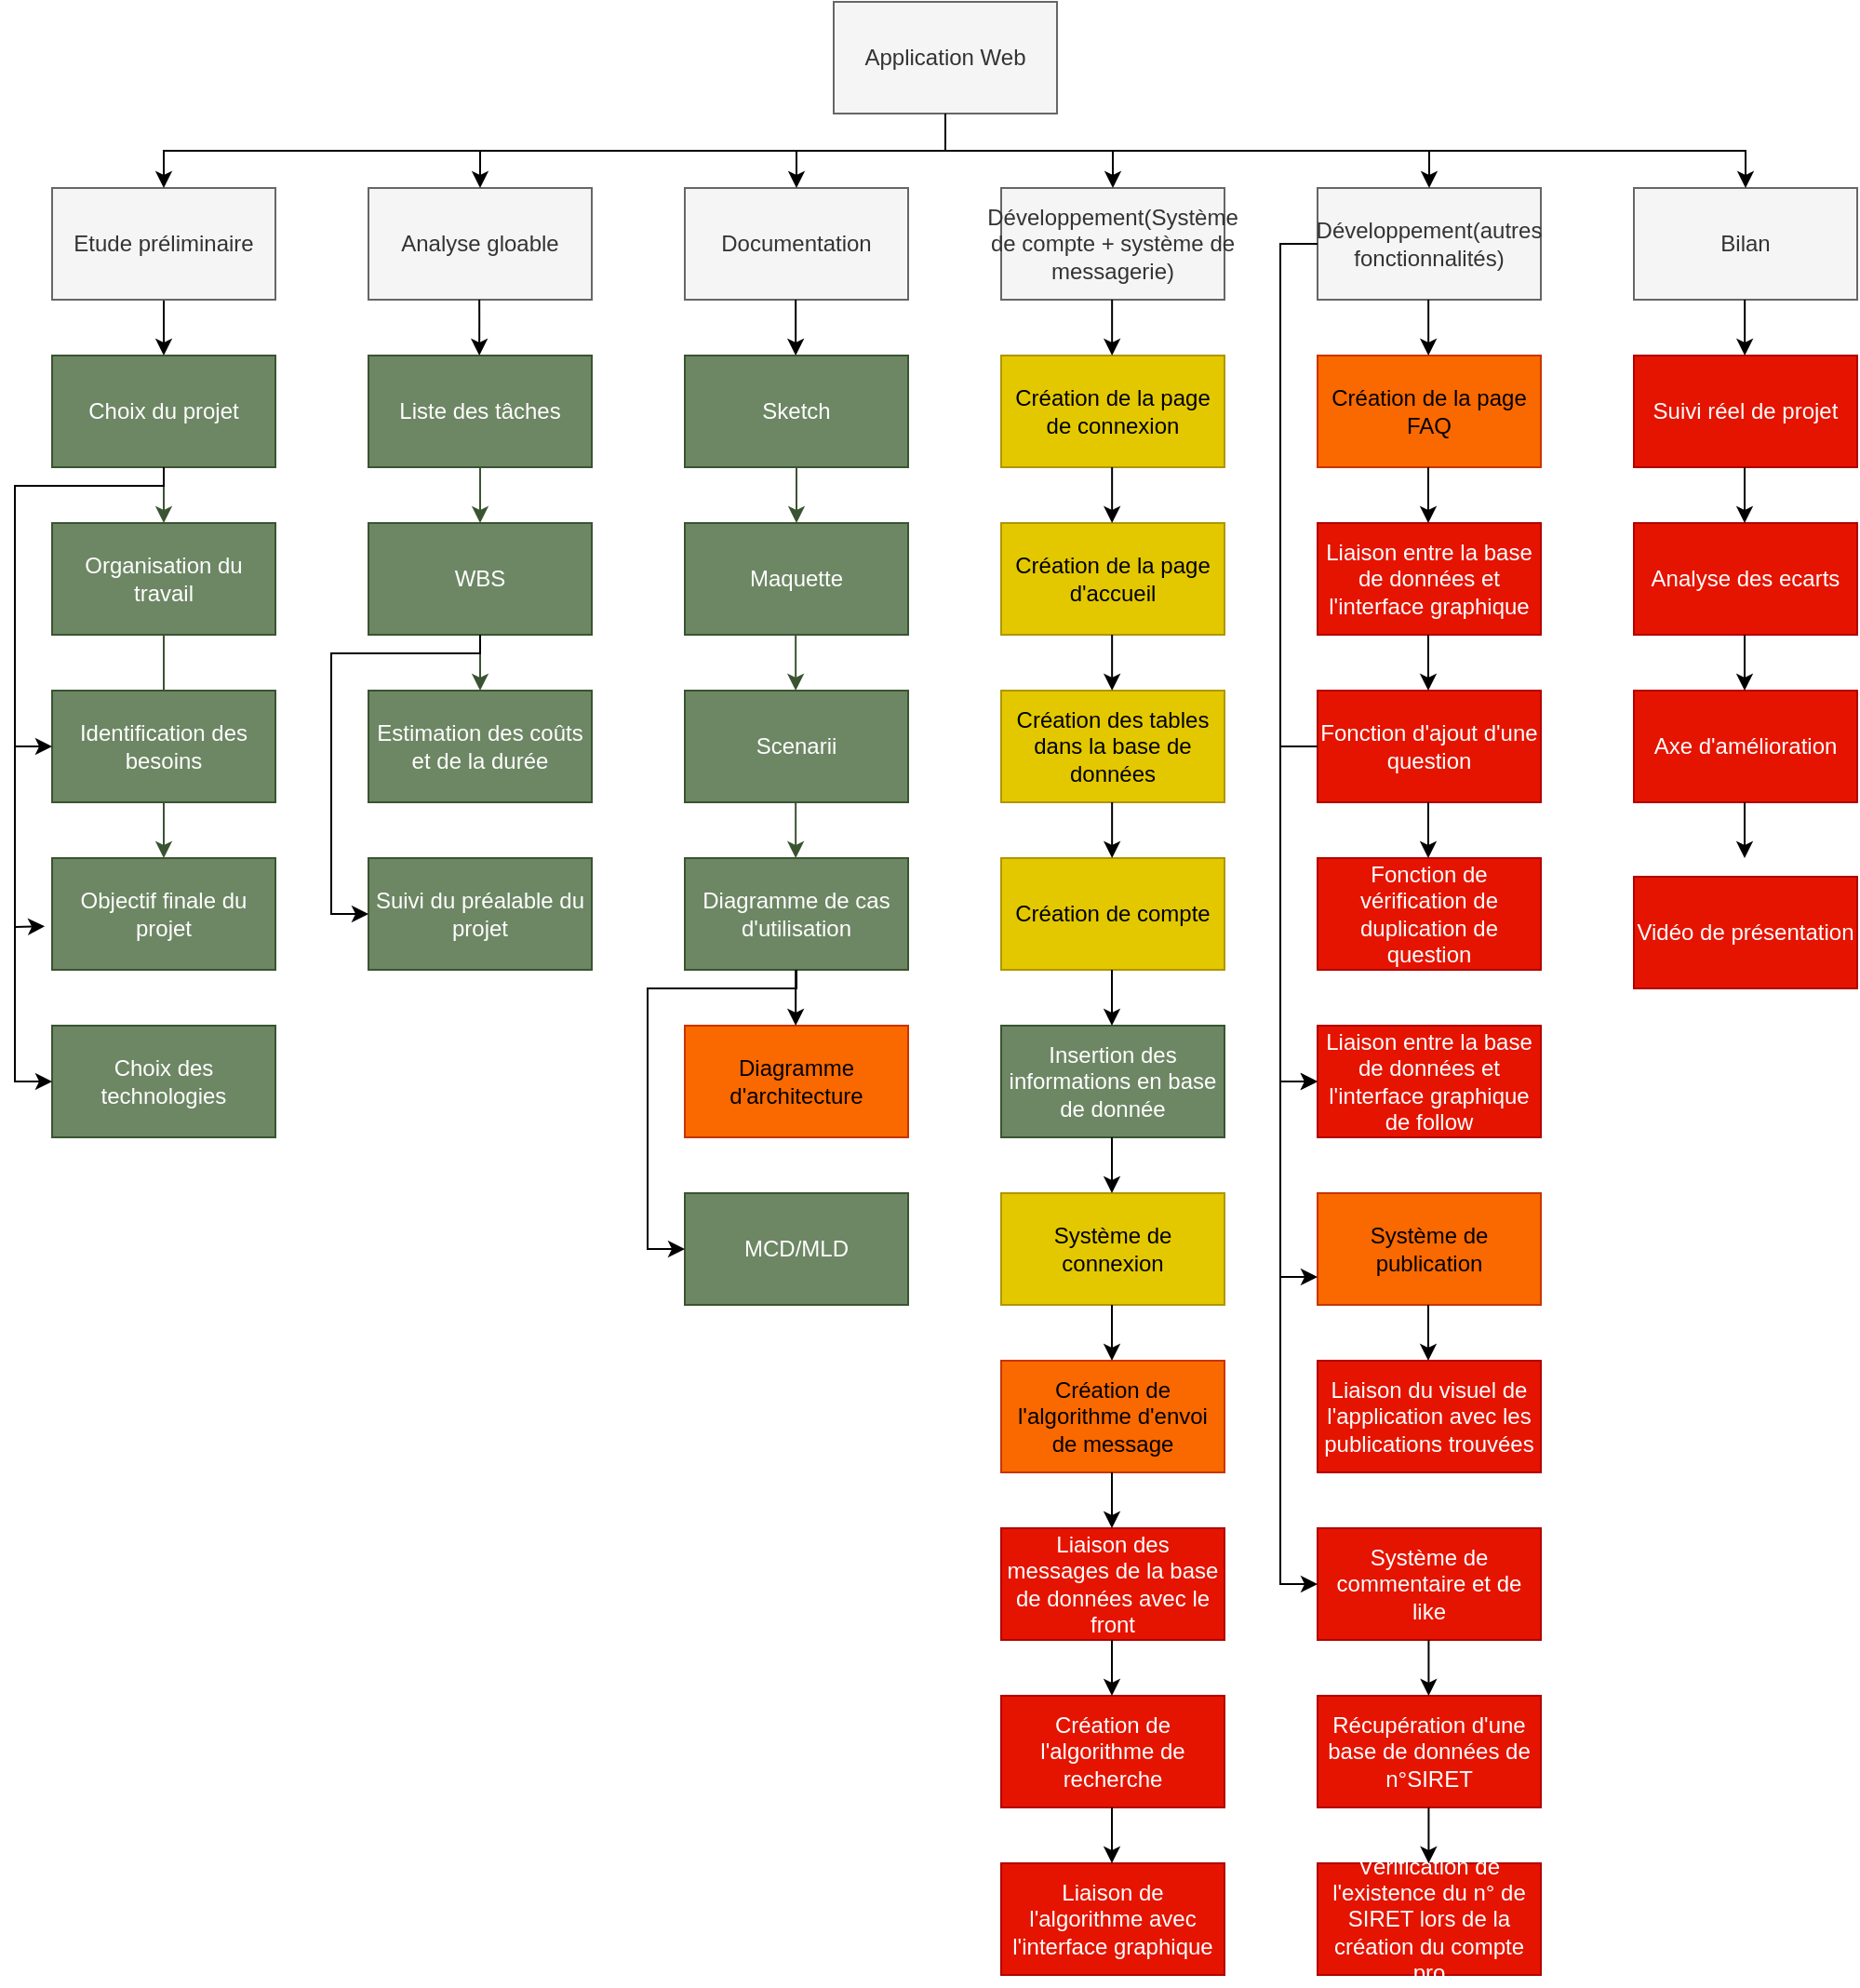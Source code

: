 <mxfile version="20.6.0" type="device"><diagram id="wWq-bHQcgzSplDtZk6H-" name="Page-1"><mxGraphModel dx="2453" dy="889" grid="1" gridSize="10" guides="1" tooltips="1" connect="1" arrows="1" fold="1" page="1" pageScale="1" pageWidth="827" pageHeight="1169" math="0" shadow="0"><root><mxCell id="0"/><mxCell id="1" parent="0"/><mxCell id="JSMmNQ_x6wcIldQpC4yS-1" value="Application Web" style="rounded=0;whiteSpace=wrap;html=1;fillColor=#f5f5f5;fontColor=#333333;strokeColor=#666666;" vertex="1" parent="1"><mxGeometry x="440" y="10" width="120" height="60" as="geometry"/></mxCell><mxCell id="JSMmNQ_x6wcIldQpC4yS-61" style="edgeStyle=orthogonalEdgeStyle;rounded=0;orthogonalLoop=1;jettySize=auto;html=1;exitX=0.5;exitY=1;exitDx=0;exitDy=0;entryX=0.5;entryY=0;entryDx=0;entryDy=0;" edge="1" parent="1" source="JSMmNQ_x6wcIldQpC4yS-2" target="JSMmNQ_x6wcIldQpC4yS-8"><mxGeometry relative="1" as="geometry"/></mxCell><mxCell id="JSMmNQ_x6wcIldQpC4yS-2" value="Etude préliminaire" style="rounded=0;whiteSpace=wrap;html=1;fillColor=#f5f5f5;fontColor=#333333;strokeColor=#666666;" vertex="1" parent="1"><mxGeometry x="20" y="110" width="120" height="60" as="geometry"/></mxCell><mxCell id="JSMmNQ_x6wcIldQpC4yS-3" value="Analyse gloable" style="rounded=0;whiteSpace=wrap;html=1;fillColor=#f5f5f5;fontColor=#333333;strokeColor=#666666;" vertex="1" parent="1"><mxGeometry x="190" y="110" width="120" height="60" as="geometry"/></mxCell><mxCell id="JSMmNQ_x6wcIldQpC4yS-4" value="Documentation" style="rounded=0;whiteSpace=wrap;html=1;fillColor=#f5f5f5;fontColor=#333333;strokeColor=#666666;" vertex="1" parent="1"><mxGeometry x="360" y="110" width="120" height="60" as="geometry"/></mxCell><mxCell id="JSMmNQ_x6wcIldQpC4yS-5" value="Bilan" style="rounded=0;whiteSpace=wrap;html=1;fillColor=#f5f5f5;fontColor=#333333;strokeColor=#666666;" vertex="1" parent="1"><mxGeometry x="870" y="110" width="120" height="60" as="geometry"/></mxCell><mxCell id="JSMmNQ_x6wcIldQpC4yS-6" value="Développement(Système de compte + système de messagerie)" style="rounded=0;whiteSpace=wrap;html=1;fillColor=#f5f5f5;fontColor=#333333;strokeColor=#666666;" vertex="1" parent="1"><mxGeometry x="530" y="110" width="120" height="60" as="geometry"/></mxCell><mxCell id="JSMmNQ_x6wcIldQpC4yS-7" value="Développement(autres fonctionnalités)" style="rounded=0;whiteSpace=wrap;html=1;fillColor=#f5f5f5;fontColor=#333333;strokeColor=#666666;" vertex="1" parent="1"><mxGeometry x="700" y="110" width="120" height="60" as="geometry"/></mxCell><mxCell id="JSMmNQ_x6wcIldQpC4yS-71" style="edgeStyle=orthogonalEdgeStyle;rounded=0;orthogonalLoop=1;jettySize=auto;html=1;entryX=0.5;entryY=0;entryDx=0;entryDy=0;fillColor=#6d8764;strokeColor=#3A5431;" edge="1" parent="1" source="JSMmNQ_x6wcIldQpC4yS-8" target="JSMmNQ_x6wcIldQpC4yS-9"><mxGeometry relative="1" as="geometry"><Array as="points"><mxPoint x="80" y="280"/><mxPoint x="80" y="280"/></Array></mxGeometry></mxCell><mxCell id="JSMmNQ_x6wcIldQpC4yS-8" value="Choix du projet" style="rounded=0;whiteSpace=wrap;html=1;fillColor=#6d8764;strokeColor=#3A5431;fontColor=#ffffff;" vertex="1" parent="1"><mxGeometry x="20" y="200" width="120" height="60" as="geometry"/></mxCell><mxCell id="JSMmNQ_x6wcIldQpC4yS-116" value="" style="edgeStyle=orthogonalEdgeStyle;rounded=0;orthogonalLoop=1;jettySize=auto;html=1;fillColor=#6d8764;strokeColor=#3A5431;" edge="1" parent="1" source="JSMmNQ_x6wcIldQpC4yS-9" target="JSMmNQ_x6wcIldQpC4yS-11"><mxGeometry relative="1" as="geometry"/></mxCell><mxCell id="JSMmNQ_x6wcIldQpC4yS-9" value="Organisation du travail" style="rounded=0;whiteSpace=wrap;html=1;fillColor=#6d8764;strokeColor=#3A5431;fontColor=#ffffff;" vertex="1" parent="1"><mxGeometry x="20" y="290" width="120" height="60" as="geometry"/></mxCell><mxCell id="JSMmNQ_x6wcIldQpC4yS-10" value="Identification des besoins" style="rounded=0;whiteSpace=wrap;html=1;fillColor=#6d8764;strokeColor=#3A5431;fontColor=#ffffff;" vertex="1" parent="1"><mxGeometry x="20" y="380" width="120" height="60" as="geometry"/></mxCell><mxCell id="JSMmNQ_x6wcIldQpC4yS-11" value="Objectif finale du projet" style="rounded=0;whiteSpace=wrap;html=1;fillColor=#6d8764;strokeColor=#3A5431;fontColor=#ffffff;" vertex="1" parent="1"><mxGeometry x="20" y="470" width="120" height="60" as="geometry"/></mxCell><mxCell id="JSMmNQ_x6wcIldQpC4yS-12" value="Choix des technologies" style="rounded=0;whiteSpace=wrap;html=1;fillColor=#6d8764;strokeColor=#3A5431;fontColor=#ffffff;" vertex="1" parent="1"><mxGeometry x="20" y="560" width="120" height="60" as="geometry"/></mxCell><mxCell id="JSMmNQ_x6wcIldQpC4yS-13" value="Liste des tâches" style="rounded=0;whiteSpace=wrap;html=1;fillColor=#6d8764;strokeColor=#3A5431;fontColor=#ffffff;" vertex="1" parent="1"><mxGeometry x="190" y="200" width="120" height="60" as="geometry"/></mxCell><mxCell id="JSMmNQ_x6wcIldQpC4yS-14" value="WBS" style="rounded=0;whiteSpace=wrap;html=1;fillColor=#6d8764;strokeColor=#3A5431;fontColor=#ffffff;" vertex="1" parent="1"><mxGeometry x="190" y="290" width="120" height="60" as="geometry"/></mxCell><mxCell id="JSMmNQ_x6wcIldQpC4yS-15" value="Estimation des coûts et de la durée" style="rounded=0;whiteSpace=wrap;html=1;fillColor=#6d8764;strokeColor=#3A5431;fontColor=#ffffff;" vertex="1" parent="1"><mxGeometry x="190" y="380" width="120" height="60" as="geometry"/></mxCell><mxCell id="JSMmNQ_x6wcIldQpC4yS-16" value="Suivi du préalable du projet" style="rounded=0;whiteSpace=wrap;html=1;fillColor=#6d8764;strokeColor=#3A5431;fontColor=#ffffff;" vertex="1" parent="1"><mxGeometry x="190" y="470" width="120" height="60" as="geometry"/></mxCell><mxCell id="JSMmNQ_x6wcIldQpC4yS-18" value="" style="endArrow=classic;html=1;rounded=0;exitX=0.5;exitY=1;exitDx=0;exitDy=0;entryX=0.5;entryY=0;entryDx=0;entryDy=0;" edge="1" parent="1" source="JSMmNQ_x6wcIldQpC4yS-1" target="JSMmNQ_x6wcIldQpC4yS-4"><mxGeometry width="50" height="50" relative="1" as="geometry"><mxPoint x="520" y="390" as="sourcePoint"/><mxPoint x="570" y="340" as="targetPoint"/><Array as="points"><mxPoint x="500" y="90"/><mxPoint x="420" y="90"/></Array></mxGeometry></mxCell><mxCell id="JSMmNQ_x6wcIldQpC4yS-19" value="Sketch" style="rounded=0;whiteSpace=wrap;html=1;fillColor=#6d8764;strokeColor=#3A5431;fontColor=#ffffff;" vertex="1" parent="1"><mxGeometry x="360" y="200" width="120" height="60" as="geometry"/></mxCell><mxCell id="JSMmNQ_x6wcIldQpC4yS-20" value="Maquette" style="rounded=0;whiteSpace=wrap;html=1;fillColor=#6d8764;strokeColor=#3A5431;fontColor=#ffffff;" vertex="1" parent="1"><mxGeometry x="360" y="290" width="120" height="60" as="geometry"/></mxCell><mxCell id="JSMmNQ_x6wcIldQpC4yS-21" value="Scenarii" style="rounded=0;whiteSpace=wrap;html=1;fillColor=#6d8764;strokeColor=#3A5431;fontColor=#ffffff;" vertex="1" parent="1"><mxGeometry x="360" y="380" width="120" height="60" as="geometry"/></mxCell><mxCell id="JSMmNQ_x6wcIldQpC4yS-22" value="Diagramme de cas d'utilisation" style="rounded=0;whiteSpace=wrap;html=1;fillColor=#6d8764;strokeColor=#3A5431;fontColor=#ffffff;" vertex="1" parent="1"><mxGeometry x="360" y="470" width="120" height="60" as="geometry"/></mxCell><mxCell id="JSMmNQ_x6wcIldQpC4yS-23" value="Diagramme d'architecture" style="rounded=0;whiteSpace=wrap;html=1;fillColor=#fa6800;strokeColor=#C73500;fontColor=#000000;" vertex="1" parent="1"><mxGeometry x="360" y="560" width="120" height="60" as="geometry"/></mxCell><mxCell id="JSMmNQ_x6wcIldQpC4yS-24" value="MCD/MLD" style="rounded=0;whiteSpace=wrap;html=1;fillColor=#6d8764;strokeColor=#3A5431;fontColor=#ffffff;" vertex="1" parent="1"><mxGeometry x="360" y="650" width="120" height="60" as="geometry"/></mxCell><mxCell id="JSMmNQ_x6wcIldQpC4yS-29" value="Création de la page de connexion" style="rounded=0;whiteSpace=wrap;html=1;fillColor=#e3c800;strokeColor=#B09500;fontColor=#000000;" vertex="1" parent="1"><mxGeometry x="530" y="200" width="120" height="60" as="geometry"/></mxCell><mxCell id="JSMmNQ_x6wcIldQpC4yS-30" value="Création de la page d'accueil" style="rounded=0;whiteSpace=wrap;html=1;fillColor=#e3c800;strokeColor=#B09500;fontColor=#000000;" vertex="1" parent="1"><mxGeometry x="530" y="290" width="120" height="60" as="geometry"/></mxCell><mxCell id="JSMmNQ_x6wcIldQpC4yS-31" value="Création des tables dans la base de données" style="rounded=0;whiteSpace=wrap;html=1;fillColor=#e3c800;strokeColor=#B09500;fontColor=#000000;" vertex="1" parent="1"><mxGeometry x="530" y="380" width="120" height="60" as="geometry"/></mxCell><mxCell id="JSMmNQ_x6wcIldQpC4yS-32" value="Création de compte" style="rounded=0;whiteSpace=wrap;html=1;fillColor=#e3c800;strokeColor=#B09500;fontColor=#000000;" vertex="1" parent="1"><mxGeometry x="530" y="470" width="120" height="60" as="geometry"/></mxCell><mxCell id="JSMmNQ_x6wcIldQpC4yS-33" value="Insertion des informations en base de donnée" style="rounded=0;whiteSpace=wrap;html=1;fillColor=#6d8764;strokeColor=#3A5431;fontColor=#ffffff;" vertex="1" parent="1"><mxGeometry x="530" y="560" width="120" height="60" as="geometry"/></mxCell><mxCell id="JSMmNQ_x6wcIldQpC4yS-34" value="Création de la page FAQ" style="rounded=0;whiteSpace=wrap;html=1;fillColor=#fa6800;strokeColor=#C73500;fontColor=#000000;" vertex="1" parent="1"><mxGeometry x="700" y="200" width="120" height="60" as="geometry"/></mxCell><mxCell id="JSMmNQ_x6wcIldQpC4yS-35" value="Liaison entre la base de données et l'interface graphique" style="rounded=0;whiteSpace=wrap;html=1;fillColor=#e51400;strokeColor=#B20000;fontColor=#ffffff;" vertex="1" parent="1"><mxGeometry x="700" y="290" width="120" height="60" as="geometry"/></mxCell><mxCell id="JSMmNQ_x6wcIldQpC4yS-36" value="Fonction d'ajout d'une question" style="rounded=0;whiteSpace=wrap;html=1;fillColor=#e51400;strokeColor=#B20000;fontColor=#ffffff;" vertex="1" parent="1"><mxGeometry x="700" y="380" width="120" height="60" as="geometry"/></mxCell><mxCell id="JSMmNQ_x6wcIldQpC4yS-37" value="Fonction de vérification de duplication de question" style="rounded=0;whiteSpace=wrap;html=1;fillColor=#e51400;strokeColor=#B20000;fontColor=#ffffff;" vertex="1" parent="1"><mxGeometry x="700" y="470" width="120" height="60" as="geometry"/></mxCell><mxCell id="JSMmNQ_x6wcIldQpC4yS-38" value="Liaison entre la base de données et l'interface graphique de follow" style="rounded=0;whiteSpace=wrap;html=1;fillColor=#e51400;strokeColor=#B20000;fontColor=#ffffff;" vertex="1" parent="1"><mxGeometry x="700" y="560" width="120" height="60" as="geometry"/></mxCell><mxCell id="JSMmNQ_x6wcIldQpC4yS-39" value="Suivi réel de projet" style="rounded=0;whiteSpace=wrap;html=1;fillColor=#e51400;strokeColor=#B20000;fontColor=#ffffff;" vertex="1" parent="1"><mxGeometry x="870" y="200" width="120" height="60" as="geometry"/></mxCell><mxCell id="JSMmNQ_x6wcIldQpC4yS-40" value="Analyse des ecarts" style="rounded=0;whiteSpace=wrap;html=1;fillColor=#e51400;strokeColor=#B20000;fontColor=#ffffff;" vertex="1" parent="1"><mxGeometry x="870" y="290" width="120" height="60" as="geometry"/></mxCell><mxCell id="JSMmNQ_x6wcIldQpC4yS-41" value="Axe d'amélioration" style="rounded=0;whiteSpace=wrap;html=1;fillColor=#e51400;strokeColor=#B20000;fontColor=#ffffff;" vertex="1" parent="1"><mxGeometry x="870" y="380" width="120" height="60" as="geometry"/></mxCell><mxCell id="JSMmNQ_x6wcIldQpC4yS-42" value="Vidéo de présentation" style="rounded=0;whiteSpace=wrap;html=1;fillColor=#e51400;strokeColor=#B20000;fontColor=#ffffff;" vertex="1" parent="1"><mxGeometry x="870" y="480" width="120" height="60" as="geometry"/></mxCell><mxCell id="JSMmNQ_x6wcIldQpC4yS-44" value="Système de connexion" style="rounded=0;whiteSpace=wrap;html=1;fillColor=#e3c800;fontColor=#000000;strokeColor=#B09500;" vertex="1" parent="1"><mxGeometry x="530" y="650" width="120" height="60" as="geometry"/></mxCell><mxCell id="JSMmNQ_x6wcIldQpC4yS-45" value="Création de l'algorithme d'envoi de message" style="rounded=0;whiteSpace=wrap;html=1;fillColor=#fa6800;strokeColor=#C73500;fontColor=#000000;" vertex="1" parent="1"><mxGeometry x="530" y="740" width="120" height="60" as="geometry"/></mxCell><mxCell id="JSMmNQ_x6wcIldQpC4yS-47" value="Liaison des messages de la base de données avec le front" style="rounded=0;whiteSpace=wrap;html=1;fillColor=#e51400;strokeColor=#B20000;fontColor=#ffffff;" vertex="1" parent="1"><mxGeometry x="530" y="830" width="120" height="60" as="geometry"/></mxCell><mxCell id="JSMmNQ_x6wcIldQpC4yS-48" value="Création de l'algorithme de recherche" style="rounded=0;whiteSpace=wrap;html=1;fillColor=#e51400;strokeColor=#B20000;fontColor=#ffffff;" vertex="1" parent="1"><mxGeometry x="530" y="920" width="120" height="60" as="geometry"/></mxCell><mxCell id="JSMmNQ_x6wcIldQpC4yS-49" value="Liaison de l'algorithme avec l'interface graphique" style="rounded=0;whiteSpace=wrap;html=1;fillColor=#e51400;strokeColor=#B20000;fontColor=#ffffff;" vertex="1" parent="1"><mxGeometry x="530" y="1010" width="120" height="60" as="geometry"/></mxCell><mxCell id="JSMmNQ_x6wcIldQpC4yS-50" value="Système de publication" style="rounded=0;whiteSpace=wrap;html=1;fillColor=#fa6800;strokeColor=#C73500;fontColor=#000000;" vertex="1" parent="1"><mxGeometry x="700" y="650" width="120" height="60" as="geometry"/></mxCell><mxCell id="JSMmNQ_x6wcIldQpC4yS-51" value="Système de commentaire et de like" style="rounded=0;whiteSpace=wrap;html=1;fillColor=#e51400;strokeColor=#B20000;fontColor=#ffffff;" vertex="1" parent="1"><mxGeometry x="700" y="830" width="120" height="60" as="geometry"/></mxCell><mxCell id="JSMmNQ_x6wcIldQpC4yS-52" value="Récupération d'une base de données de n°SIRET" style="rounded=0;whiteSpace=wrap;html=1;fillColor=#e51400;strokeColor=#B20000;fontColor=#ffffff;" vertex="1" parent="1"><mxGeometry x="700" y="920" width="120" height="60" as="geometry"/></mxCell><mxCell id="JSMmNQ_x6wcIldQpC4yS-53" value="Vérification de l'existence du n° de SIRET lors de la création du compte pro" style="rounded=0;whiteSpace=wrap;html=1;fillColor=#e51400;strokeColor=#B20000;fontColor=#ffffff;" vertex="1" parent="1"><mxGeometry x="700" y="1010" width="120" height="60" as="geometry"/></mxCell><mxCell id="JSMmNQ_x6wcIldQpC4yS-55" value="" style="endArrow=classic;html=1;rounded=0;exitX=0.5;exitY=1;exitDx=0;exitDy=0;" edge="1" parent="1" target="JSMmNQ_x6wcIldQpC4yS-3"><mxGeometry width="50" height="50" relative="1" as="geometry"><mxPoint x="500" y="70" as="sourcePoint"/><mxPoint x="420" y="110" as="targetPoint"/><Array as="points"><mxPoint x="500" y="90"/><mxPoint x="250" y="90"/></Array></mxGeometry></mxCell><mxCell id="JSMmNQ_x6wcIldQpC4yS-56" value="" style="endArrow=classic;html=1;rounded=0;" edge="1" parent="1"><mxGeometry width="50" height="50" relative="1" as="geometry"><mxPoint x="500" y="70" as="sourcePoint"/><mxPoint x="80" y="110" as="targetPoint"/><Array as="points"><mxPoint x="500" y="90"/><mxPoint x="330" y="90"/><mxPoint x="80" y="90"/></Array></mxGeometry></mxCell><mxCell id="JSMmNQ_x6wcIldQpC4yS-57" value="" style="endArrow=classic;html=1;rounded=0;exitX=0.5;exitY=1;exitDx=0;exitDy=0;" edge="1" parent="1" source="JSMmNQ_x6wcIldQpC4yS-1"><mxGeometry width="50" height="50" relative="1" as="geometry"><mxPoint x="840" y="70" as="sourcePoint"/><mxPoint x="590" y="110" as="targetPoint"/><Array as="points"><mxPoint x="500" y="90"/><mxPoint x="590" y="90"/></Array></mxGeometry></mxCell><mxCell id="JSMmNQ_x6wcIldQpC4yS-58" value="" style="endArrow=classic;html=1;rounded=0;entryX=0.5;entryY=0;entryDx=0;entryDy=0;" edge="1" parent="1" target="JSMmNQ_x6wcIldQpC4yS-7"><mxGeometry width="50" height="50" relative="1" as="geometry"><mxPoint x="500" y="70" as="sourcePoint"/><mxPoint x="570" y="110" as="targetPoint"/><Array as="points"><mxPoint x="500" y="90"/><mxPoint x="760" y="90"/></Array></mxGeometry></mxCell><mxCell id="JSMmNQ_x6wcIldQpC4yS-59" value="" style="endArrow=classic;html=1;rounded=0;" edge="1" parent="1"><mxGeometry width="50" height="50" relative="1" as="geometry"><mxPoint x="500" y="70" as="sourcePoint"/><mxPoint x="930" y="110" as="targetPoint"/><Array as="points"><mxPoint x="500" y="90"/><mxPoint x="930" y="90"/></Array></mxGeometry></mxCell><mxCell id="JSMmNQ_x6wcIldQpC4yS-62" style="edgeStyle=orthogonalEdgeStyle;rounded=0;orthogonalLoop=1;jettySize=auto;html=1;exitX=0.5;exitY=1;exitDx=0;exitDy=0;entryX=0.5;entryY=0;entryDx=0;entryDy=0;" edge="1" parent="1"><mxGeometry relative="1" as="geometry"><mxPoint x="249.58" y="170" as="sourcePoint"/><mxPoint x="249.58" y="200" as="targetPoint"/><Array as="points"><mxPoint x="249.58" y="180"/><mxPoint x="249.58" y="180"/></Array></mxGeometry></mxCell><mxCell id="JSMmNQ_x6wcIldQpC4yS-63" style="edgeStyle=orthogonalEdgeStyle;rounded=0;orthogonalLoop=1;jettySize=auto;html=1;exitX=0.5;exitY=1;exitDx=0;exitDy=0;entryX=0.5;entryY=0;entryDx=0;entryDy=0;" edge="1" parent="1"><mxGeometry relative="1" as="geometry"><mxPoint x="419.58" y="170" as="sourcePoint"/><mxPoint x="419.58" y="200" as="targetPoint"/></mxGeometry></mxCell><mxCell id="JSMmNQ_x6wcIldQpC4yS-64" style="edgeStyle=orthogonalEdgeStyle;rounded=0;orthogonalLoop=1;jettySize=auto;html=1;exitX=0.5;exitY=1;exitDx=0;exitDy=0;entryX=0.5;entryY=0;entryDx=0;entryDy=0;" edge="1" parent="1"><mxGeometry relative="1" as="geometry"><mxPoint x="589.58" y="170" as="sourcePoint"/><mxPoint x="589.58" y="200" as="targetPoint"/></mxGeometry></mxCell><mxCell id="JSMmNQ_x6wcIldQpC4yS-65" style="edgeStyle=orthogonalEdgeStyle;rounded=0;orthogonalLoop=1;jettySize=auto;html=1;exitX=0.5;exitY=1;exitDx=0;exitDy=0;entryX=0.5;entryY=0;entryDx=0;entryDy=0;" edge="1" parent="1"><mxGeometry relative="1" as="geometry"><mxPoint x="759.58" y="170" as="sourcePoint"/><mxPoint x="759.58" y="200" as="targetPoint"/></mxGeometry></mxCell><mxCell id="JSMmNQ_x6wcIldQpC4yS-66" style="edgeStyle=orthogonalEdgeStyle;rounded=0;orthogonalLoop=1;jettySize=auto;html=1;exitX=0.5;exitY=1;exitDx=0;exitDy=0;entryX=0.5;entryY=0;entryDx=0;entryDy=0;" edge="1" parent="1"><mxGeometry relative="1" as="geometry"><mxPoint x="929.58" y="170" as="sourcePoint"/><mxPoint x="929.58" y="200" as="targetPoint"/></mxGeometry></mxCell><mxCell id="JSMmNQ_x6wcIldQpC4yS-75" value="" style="endArrow=classic;html=1;rounded=0;entryX=0;entryY=0.5;entryDx=0;entryDy=0;" edge="1" parent="1" target="JSMmNQ_x6wcIldQpC4yS-10"><mxGeometry width="50" height="50" relative="1" as="geometry"><mxPoint x="80" y="260" as="sourcePoint"/><mxPoint x="480" y="340" as="targetPoint"/><Array as="points"><mxPoint x="80" y="270"/><mxPoint x="10" y="270"/><mxPoint y="270"/><mxPoint y="330"/><mxPoint y="400"/><mxPoint y="410"/></Array></mxGeometry></mxCell><mxCell id="JSMmNQ_x6wcIldQpC4yS-76" value="" style="endArrow=classic;html=1;rounded=0;exitX=0.5;exitY=1;exitDx=0;exitDy=0;entryX=-0.033;entryY=0.611;entryDx=0;entryDy=0;entryPerimeter=0;" edge="1" parent="1" source="JSMmNQ_x6wcIldQpC4yS-8" target="JSMmNQ_x6wcIldQpC4yS-11"><mxGeometry width="50" height="50" relative="1" as="geometry"><mxPoint x="430" y="390" as="sourcePoint"/><mxPoint x="480" y="340" as="targetPoint"/><Array as="points"><mxPoint x="80" y="270"/><mxPoint y="270"/><mxPoint y="507"/></Array></mxGeometry></mxCell><mxCell id="JSMmNQ_x6wcIldQpC4yS-77" value="" style="endArrow=classic;html=1;rounded=0;exitX=0.5;exitY=1;exitDx=0;exitDy=0;entryX=0;entryY=0.5;entryDx=0;entryDy=0;" edge="1" parent="1" source="JSMmNQ_x6wcIldQpC4yS-8" target="JSMmNQ_x6wcIldQpC4yS-12"><mxGeometry width="50" height="50" relative="1" as="geometry"><mxPoint x="430" y="470" as="sourcePoint"/><mxPoint x="480" y="420" as="targetPoint"/><Array as="points"><mxPoint x="80" y="270"/><mxPoint y="270"/><mxPoint y="590"/></Array></mxGeometry></mxCell><mxCell id="JSMmNQ_x6wcIldQpC4yS-78" value="" style="endArrow=classic;html=1;rounded=0;exitX=0.5;exitY=1;exitDx=0;exitDy=0;fillColor=#6d8764;strokeColor=#3A5431;" edge="1" parent="1" source="JSMmNQ_x6wcIldQpC4yS-13" target="JSMmNQ_x6wcIldQpC4yS-14"><mxGeometry width="50" height="50" relative="1" as="geometry"><mxPoint x="430" y="390" as="sourcePoint"/><mxPoint x="480" y="340" as="targetPoint"/></mxGeometry></mxCell><mxCell id="JSMmNQ_x6wcIldQpC4yS-79" value="" style="endArrow=classic;html=1;rounded=0;exitX=0.5;exitY=1;exitDx=0;exitDy=0;fillColor=#6d8764;strokeColor=#3A5431;" edge="1" parent="1" source="JSMmNQ_x6wcIldQpC4yS-14" target="JSMmNQ_x6wcIldQpC4yS-15"><mxGeometry width="50" height="50" relative="1" as="geometry"><mxPoint x="430" y="470" as="sourcePoint"/><mxPoint x="480" y="420" as="targetPoint"/></mxGeometry></mxCell><mxCell id="JSMmNQ_x6wcIldQpC4yS-80" value="" style="endArrow=classic;html=1;rounded=0;exitX=0.5;exitY=1;exitDx=0;exitDy=0;" edge="1" parent="1" source="JSMmNQ_x6wcIldQpC4yS-14"><mxGeometry width="50" height="50" relative="1" as="geometry"><mxPoint x="430" y="470" as="sourcePoint"/><mxPoint x="190" y="500" as="targetPoint"/><Array as="points"><mxPoint x="250" y="360"/><mxPoint x="240" y="360"/><mxPoint x="210" y="360"/><mxPoint x="170" y="360"/><mxPoint x="170" y="500"/></Array></mxGeometry></mxCell><mxCell id="JSMmNQ_x6wcIldQpC4yS-81" value="" style="endArrow=classic;html=1;rounded=0;exitX=0.5;exitY=1;exitDx=0;exitDy=0;entryX=0.5;entryY=0;entryDx=0;entryDy=0;fillColor=#6d8764;strokeColor=#3A5431;" edge="1" parent="1" source="JSMmNQ_x6wcIldQpC4yS-19" target="JSMmNQ_x6wcIldQpC4yS-20"><mxGeometry width="50" height="50" relative="1" as="geometry"><mxPoint x="430" y="390" as="sourcePoint"/><mxPoint x="480" y="340" as="targetPoint"/></mxGeometry></mxCell><mxCell id="JSMmNQ_x6wcIldQpC4yS-82" value="" style="endArrow=classic;html=1;rounded=0;exitX=0.5;exitY=1;exitDx=0;exitDy=0;entryX=0.5;entryY=0;entryDx=0;entryDy=0;fillColor=#6d8764;strokeColor=#3A5431;" edge="1" parent="1"><mxGeometry width="50" height="50" relative="1" as="geometry"><mxPoint x="419.58" y="350" as="sourcePoint"/><mxPoint x="419.58" y="380" as="targetPoint"/></mxGeometry></mxCell><mxCell id="JSMmNQ_x6wcIldQpC4yS-83" value="" style="endArrow=classic;html=1;rounded=0;exitX=0.5;exitY=1;exitDx=0;exitDy=0;entryX=0.5;entryY=0;entryDx=0;entryDy=0;" edge="1" parent="1"><mxGeometry width="50" height="50" relative="1" as="geometry"><mxPoint x="589.58" y="260" as="sourcePoint"/><mxPoint x="589.58" y="290" as="targetPoint"/></mxGeometry></mxCell><mxCell id="JSMmNQ_x6wcIldQpC4yS-84" value="" style="endArrow=classic;html=1;rounded=0;exitX=0.5;exitY=1;exitDx=0;exitDy=0;entryX=0.5;entryY=0;entryDx=0;entryDy=0;" edge="1" parent="1"><mxGeometry width="50" height="50" relative="1" as="geometry"><mxPoint x="589.58" y="350" as="sourcePoint"/><mxPoint x="589.58" y="380" as="targetPoint"/></mxGeometry></mxCell><mxCell id="JSMmNQ_x6wcIldQpC4yS-85" value="" style="endArrow=classic;html=1;rounded=0;exitX=0.5;exitY=1;exitDx=0;exitDy=0;entryX=0.5;entryY=0;entryDx=0;entryDy=0;" edge="1" parent="1"><mxGeometry width="50" height="50" relative="1" as="geometry"><mxPoint x="589.58" y="440" as="sourcePoint"/><mxPoint x="589.58" y="470" as="targetPoint"/></mxGeometry></mxCell><mxCell id="JSMmNQ_x6wcIldQpC4yS-86" value="" style="endArrow=classic;html=1;rounded=0;exitX=0.5;exitY=1;exitDx=0;exitDy=0;entryX=0.5;entryY=0;entryDx=0;entryDy=0;fillColor=#6d8764;strokeColor=#3A5431;" edge="1" parent="1"><mxGeometry width="50" height="50" relative="1" as="geometry"><mxPoint x="419.58" y="440" as="sourcePoint"/><mxPoint x="419.58" y="470" as="targetPoint"/></mxGeometry></mxCell><mxCell id="JSMmNQ_x6wcIldQpC4yS-87" value="" style="endArrow=classic;html=1;rounded=0;exitX=0.5;exitY=1;exitDx=0;exitDy=0;entryX=0.5;entryY=0;entryDx=0;entryDy=0;" edge="1" parent="1"><mxGeometry width="50" height="50" relative="1" as="geometry"><mxPoint x="419.58" y="530" as="sourcePoint"/><mxPoint x="419.58" y="560" as="targetPoint"/></mxGeometry></mxCell><mxCell id="JSMmNQ_x6wcIldQpC4yS-89" value="" style="endArrow=classic;html=1;rounded=0;entryX=0;entryY=0.5;entryDx=0;entryDy=0;" edge="1" parent="1" target="JSMmNQ_x6wcIldQpC4yS-24"><mxGeometry width="50" height="50" relative="1" as="geometry"><mxPoint x="420" y="530" as="sourcePoint"/><mxPoint x="480" y="500" as="targetPoint"/><Array as="points"><mxPoint x="420" y="540"/><mxPoint x="380" y="540"/><mxPoint x="340" y="540"/><mxPoint x="340" y="680"/></Array></mxGeometry></mxCell><mxCell id="JSMmNQ_x6wcIldQpC4yS-90" value="" style="endArrow=classic;html=1;rounded=0;exitX=0.5;exitY=1;exitDx=0;exitDy=0;entryX=0.5;entryY=0;entryDx=0;entryDy=0;" edge="1" parent="1"><mxGeometry width="50" height="50" relative="1" as="geometry"><mxPoint x="589.5" y="530" as="sourcePoint"/><mxPoint x="589.5" y="560" as="targetPoint"/></mxGeometry></mxCell><mxCell id="JSMmNQ_x6wcIldQpC4yS-91" value="" style="endArrow=classic;html=1;rounded=0;exitX=0.5;exitY=1;exitDx=0;exitDy=0;entryX=0.5;entryY=0;entryDx=0;entryDy=0;" edge="1" parent="1"><mxGeometry width="50" height="50" relative="1" as="geometry"><mxPoint x="589.5" y="620" as="sourcePoint"/><mxPoint x="589.5" y="650" as="targetPoint"/></mxGeometry></mxCell><mxCell id="JSMmNQ_x6wcIldQpC4yS-92" value="" style="endArrow=classic;html=1;rounded=0;exitX=0.5;exitY=1;exitDx=0;exitDy=0;entryX=0.5;entryY=0;entryDx=0;entryDy=0;" edge="1" parent="1"><mxGeometry width="50" height="50" relative="1" as="geometry"><mxPoint x="589.5" y="710" as="sourcePoint"/><mxPoint x="589.5" y="740" as="targetPoint"/></mxGeometry></mxCell><mxCell id="JSMmNQ_x6wcIldQpC4yS-93" value="" style="endArrow=classic;html=1;rounded=0;exitX=0.5;exitY=1;exitDx=0;exitDy=0;entryX=0.5;entryY=0;entryDx=0;entryDy=0;" edge="1" parent="1"><mxGeometry width="50" height="50" relative="1" as="geometry"><mxPoint x="589.5" y="800" as="sourcePoint"/><mxPoint x="589.5" y="830" as="targetPoint"/></mxGeometry></mxCell><mxCell id="JSMmNQ_x6wcIldQpC4yS-95" value="" style="endArrow=classic;html=1;rounded=0;exitX=0.5;exitY=1;exitDx=0;exitDy=0;entryX=0.5;entryY=0;entryDx=0;entryDy=0;" edge="1" parent="1"><mxGeometry width="50" height="50" relative="1" as="geometry"><mxPoint x="589.5" y="890" as="sourcePoint"/><mxPoint x="589.5" y="920" as="targetPoint"/></mxGeometry></mxCell><mxCell id="JSMmNQ_x6wcIldQpC4yS-97" value="" style="endArrow=classic;html=1;rounded=0;exitX=0.5;exitY=1;exitDx=0;exitDy=0;entryX=0.5;entryY=0;entryDx=0;entryDy=0;" edge="1" parent="1"><mxGeometry width="50" height="50" relative="1" as="geometry"><mxPoint x="589.5" y="980" as="sourcePoint"/><mxPoint x="589.5" y="1010" as="targetPoint"/></mxGeometry></mxCell><mxCell id="JSMmNQ_x6wcIldQpC4yS-98" value="" style="endArrow=classic;html=1;rounded=0;exitX=0.5;exitY=1;exitDx=0;exitDy=0;entryX=0.5;entryY=0;entryDx=0;entryDy=0;" edge="1" parent="1"><mxGeometry width="50" height="50" relative="1" as="geometry"><mxPoint x="759.5" y="260" as="sourcePoint"/><mxPoint x="759.5" y="290" as="targetPoint"/></mxGeometry></mxCell><mxCell id="JSMmNQ_x6wcIldQpC4yS-99" value="" style="endArrow=classic;html=1;rounded=0;exitX=0.5;exitY=1;exitDx=0;exitDy=0;entryX=0.5;entryY=0;entryDx=0;entryDy=0;" edge="1" parent="1"><mxGeometry width="50" height="50" relative="1" as="geometry"><mxPoint x="759.5" y="350" as="sourcePoint"/><mxPoint x="759.5" y="380" as="targetPoint"/></mxGeometry></mxCell><mxCell id="JSMmNQ_x6wcIldQpC4yS-100" value="" style="endArrow=classic;html=1;rounded=0;exitX=0.5;exitY=1;exitDx=0;exitDy=0;entryX=0.5;entryY=0;entryDx=0;entryDy=0;" edge="1" parent="1"><mxGeometry width="50" height="50" relative="1" as="geometry"><mxPoint x="759.5" y="440" as="sourcePoint"/><mxPoint x="759.5" y="470" as="targetPoint"/></mxGeometry></mxCell><mxCell id="JSMmNQ_x6wcIldQpC4yS-101" value="" style="endArrow=classic;html=1;rounded=0;exitX=0.5;exitY=1;exitDx=0;exitDy=0;entryX=0.5;entryY=0;entryDx=0;entryDy=0;" edge="1" parent="1"><mxGeometry width="50" height="50" relative="1" as="geometry"><mxPoint x="759.5" y="710" as="sourcePoint"/><mxPoint x="759.5" y="740" as="targetPoint"/></mxGeometry></mxCell><mxCell id="JSMmNQ_x6wcIldQpC4yS-102" value="Liaison du visuel de l'application avec les publications trouvées" style="rounded=0;whiteSpace=wrap;html=1;fillColor=#e51400;strokeColor=#B20000;fontColor=#ffffff;" vertex="1" parent="1"><mxGeometry x="700" y="740" width="120" height="60" as="geometry"/></mxCell><mxCell id="JSMmNQ_x6wcIldQpC4yS-103" value="" style="endArrow=classic;html=1;rounded=0;exitX=0.5;exitY=1;exitDx=0;exitDy=0;entryX=0.5;entryY=0;entryDx=0;entryDy=0;" edge="1" parent="1"><mxGeometry width="50" height="50" relative="1" as="geometry"><mxPoint x="759.71" y="890" as="sourcePoint"/><mxPoint x="759.71" y="920" as="targetPoint"/></mxGeometry></mxCell><mxCell id="JSMmNQ_x6wcIldQpC4yS-104" value="" style="endArrow=classic;html=1;rounded=0;exitX=0.5;exitY=1;exitDx=0;exitDy=0;entryX=0.5;entryY=0;entryDx=0;entryDy=0;" edge="1" parent="1"><mxGeometry width="50" height="50" relative="1" as="geometry"><mxPoint x="759.71" y="980" as="sourcePoint"/><mxPoint x="759.71" y="1010" as="targetPoint"/></mxGeometry></mxCell><mxCell id="JSMmNQ_x6wcIldQpC4yS-109" value="" style="endArrow=classic;html=1;rounded=0;entryX=0;entryY=0.5;entryDx=0;entryDy=0;exitX=0;exitY=0.5;exitDx=0;exitDy=0;" edge="1" parent="1" source="JSMmNQ_x6wcIldQpC4yS-7" target="JSMmNQ_x6wcIldQpC4yS-38"><mxGeometry width="50" height="50" relative="1" as="geometry"><mxPoint x="580" y="430" as="sourcePoint"/><mxPoint x="630" y="380" as="targetPoint"/><Array as="points"><mxPoint x="680" y="140"/><mxPoint x="680" y="590"/></Array></mxGeometry></mxCell><mxCell id="JSMmNQ_x6wcIldQpC4yS-110" value="" style="endArrow=classic;html=1;rounded=0;exitX=0;exitY=0.5;exitDx=0;exitDy=0;entryX=0;entryY=0.5;entryDx=0;entryDy=0;" edge="1" parent="1" source="JSMmNQ_x6wcIldQpC4yS-36" target="JSMmNQ_x6wcIldQpC4yS-38"><mxGeometry width="50" height="50" relative="1" as="geometry"><mxPoint x="580" y="430" as="sourcePoint"/><mxPoint x="630" y="380" as="targetPoint"/><Array as="points"><mxPoint x="680" y="410"/><mxPoint x="680" y="590"/></Array></mxGeometry></mxCell><mxCell id="JSMmNQ_x6wcIldQpC4yS-111" value="" style="endArrow=classic;html=1;rounded=0;exitX=0;exitY=0.5;exitDx=0;exitDy=0;entryX=0;entryY=0.75;entryDx=0;entryDy=0;" edge="1" parent="1" source="JSMmNQ_x6wcIldQpC4yS-7" target="JSMmNQ_x6wcIldQpC4yS-50"><mxGeometry width="50" height="50" relative="1" as="geometry"><mxPoint x="580" y="630" as="sourcePoint"/><mxPoint x="630" y="580" as="targetPoint"/><Array as="points"><mxPoint x="680" y="140"/><mxPoint x="680" y="695"/></Array></mxGeometry></mxCell><mxCell id="JSMmNQ_x6wcIldQpC4yS-112" value="" style="endArrow=classic;html=1;rounded=0;exitX=0;exitY=0.5;exitDx=0;exitDy=0;entryX=0;entryY=0.5;entryDx=0;entryDy=0;" edge="1" parent="1" source="JSMmNQ_x6wcIldQpC4yS-7" target="JSMmNQ_x6wcIldQpC4yS-51"><mxGeometry width="50" height="50" relative="1" as="geometry"><mxPoint x="580" y="730" as="sourcePoint"/><mxPoint x="630" y="680" as="targetPoint"/><Array as="points"><mxPoint x="680" y="140"/><mxPoint x="680" y="860"/></Array></mxGeometry></mxCell><mxCell id="JSMmNQ_x6wcIldQpC4yS-113" style="edgeStyle=orthogonalEdgeStyle;rounded=0;orthogonalLoop=1;jettySize=auto;html=1;exitX=0.5;exitY=1;exitDx=0;exitDy=0;entryX=0.5;entryY=0;entryDx=0;entryDy=0;" edge="1" parent="1"><mxGeometry relative="1" as="geometry"><mxPoint x="929.5" y="260" as="sourcePoint"/><mxPoint x="929.5" y="290" as="targetPoint"/></mxGeometry></mxCell><mxCell id="JSMmNQ_x6wcIldQpC4yS-114" style="edgeStyle=orthogonalEdgeStyle;rounded=0;orthogonalLoop=1;jettySize=auto;html=1;exitX=0.5;exitY=1;exitDx=0;exitDy=0;entryX=0.5;entryY=0;entryDx=0;entryDy=0;" edge="1" parent="1"><mxGeometry relative="1" as="geometry"><mxPoint x="929.5" y="350" as="sourcePoint"/><mxPoint x="929.5" y="380" as="targetPoint"/></mxGeometry></mxCell><mxCell id="JSMmNQ_x6wcIldQpC4yS-115" style="edgeStyle=orthogonalEdgeStyle;rounded=0;orthogonalLoop=1;jettySize=auto;html=1;exitX=0.5;exitY=1;exitDx=0;exitDy=0;entryX=0.5;entryY=0;entryDx=0;entryDy=0;" edge="1" parent="1"><mxGeometry relative="1" as="geometry"><mxPoint x="929.5" y="440" as="sourcePoint"/><mxPoint x="929.5" y="470" as="targetPoint"/></mxGeometry></mxCell></root></mxGraphModel></diagram></mxfile>